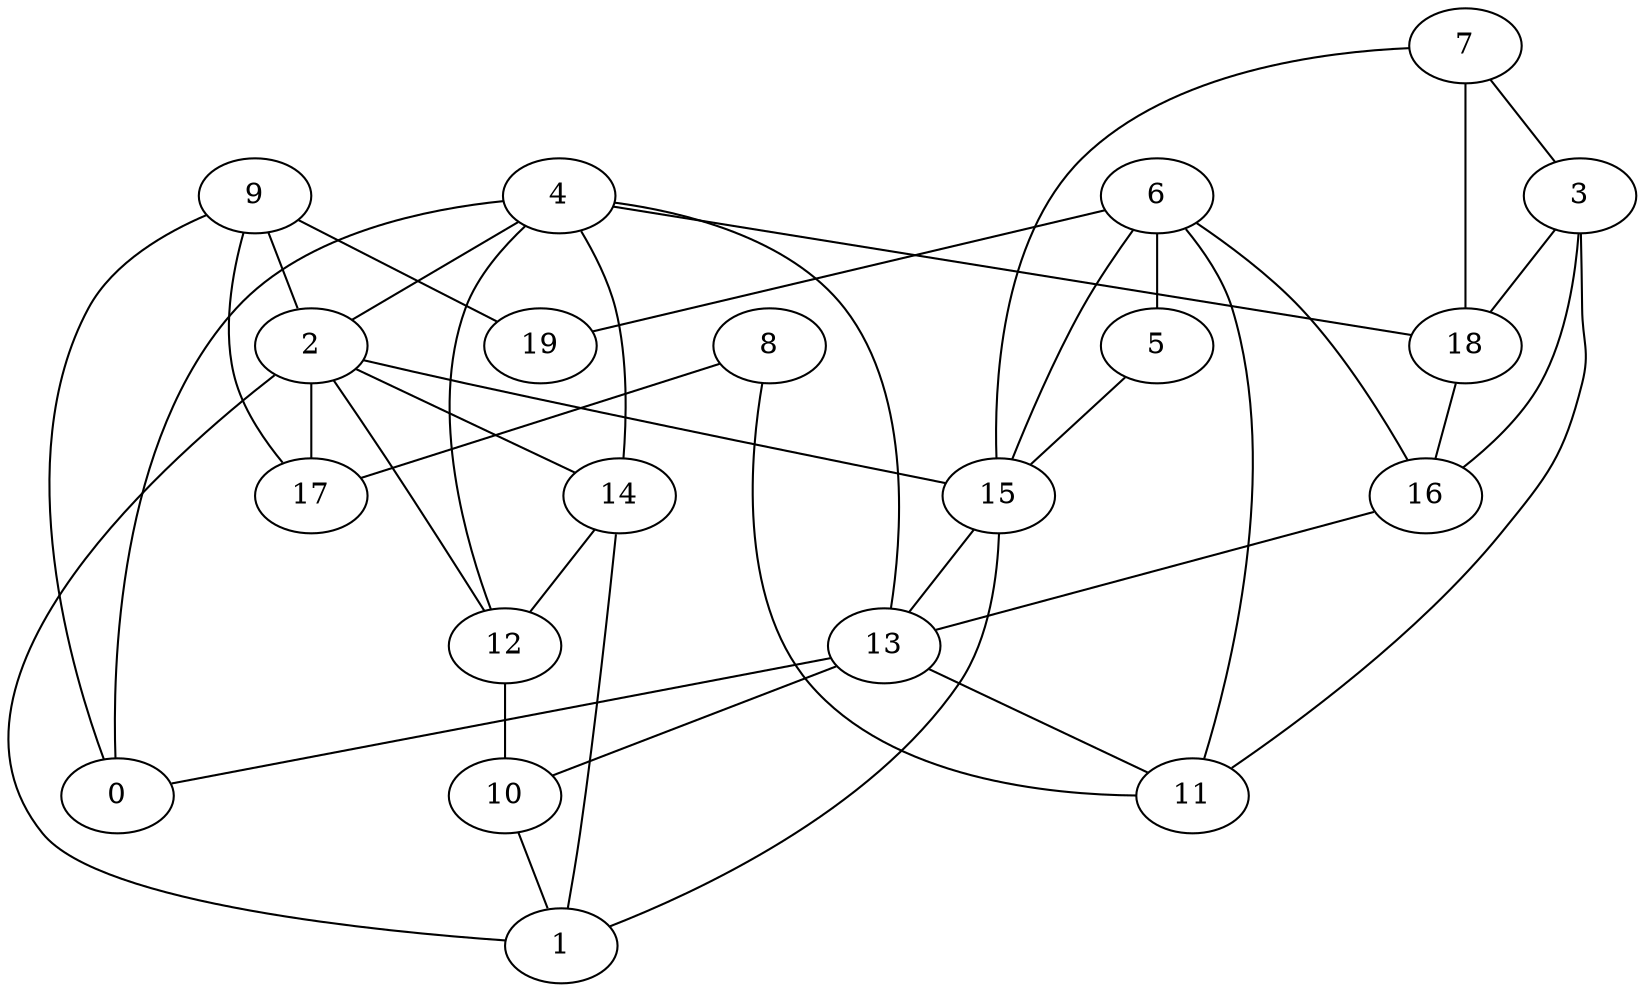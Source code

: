 digraph GG_graph {

subgraph G_graph {
edge [color = black]
"6" -> "5" [dir = none]
"6" -> "11" [dir = none]
"6" -> "15" [dir = none]
"6" -> "16" [dir = none]
"6" -> "19" [dir = none]
"8" -> "11" [dir = none]
"8" -> "17" [dir = none]
"3" -> "18" [dir = none]
"3" -> "16" [dir = none]
"16" -> "13" [dir = none]
"7" -> "15" [dir = none]
"7" -> "18" [dir = none]
"7" -> "3" [dir = none]
"12" -> "10" [dir = none]
"14" -> "1" [dir = none]
"14" -> "12" [dir = none]
"5" -> "15" [dir = none]
"9" -> "0" [dir = none]
"9" -> "19" [dir = none]
"9" -> "2" [dir = none]
"9" -> "17" [dir = none]
"10" -> "1" [dir = none]
"2" -> "1" [dir = none]
"2" -> "12" [dir = none]
"2" -> "15" [dir = none]
"2" -> "17" [dir = none]
"2" -> "14" [dir = none]
"15" -> "13" [dir = none]
"15" -> "1" [dir = none]
"13" -> "11" [dir = none]
"13" -> "0" [dir = none]
"13" -> "10" [dir = none]
"18" -> "16" [dir = none]
"4" -> "14" [dir = none]
"4" -> "13" [dir = none]
"4" -> "2" [dir = none]
"4" -> "0" [dir = none]
"4" -> "18" [dir = none]
"4" -> "12" [dir = none]
"3" -> "11" [dir = none]
}

}
